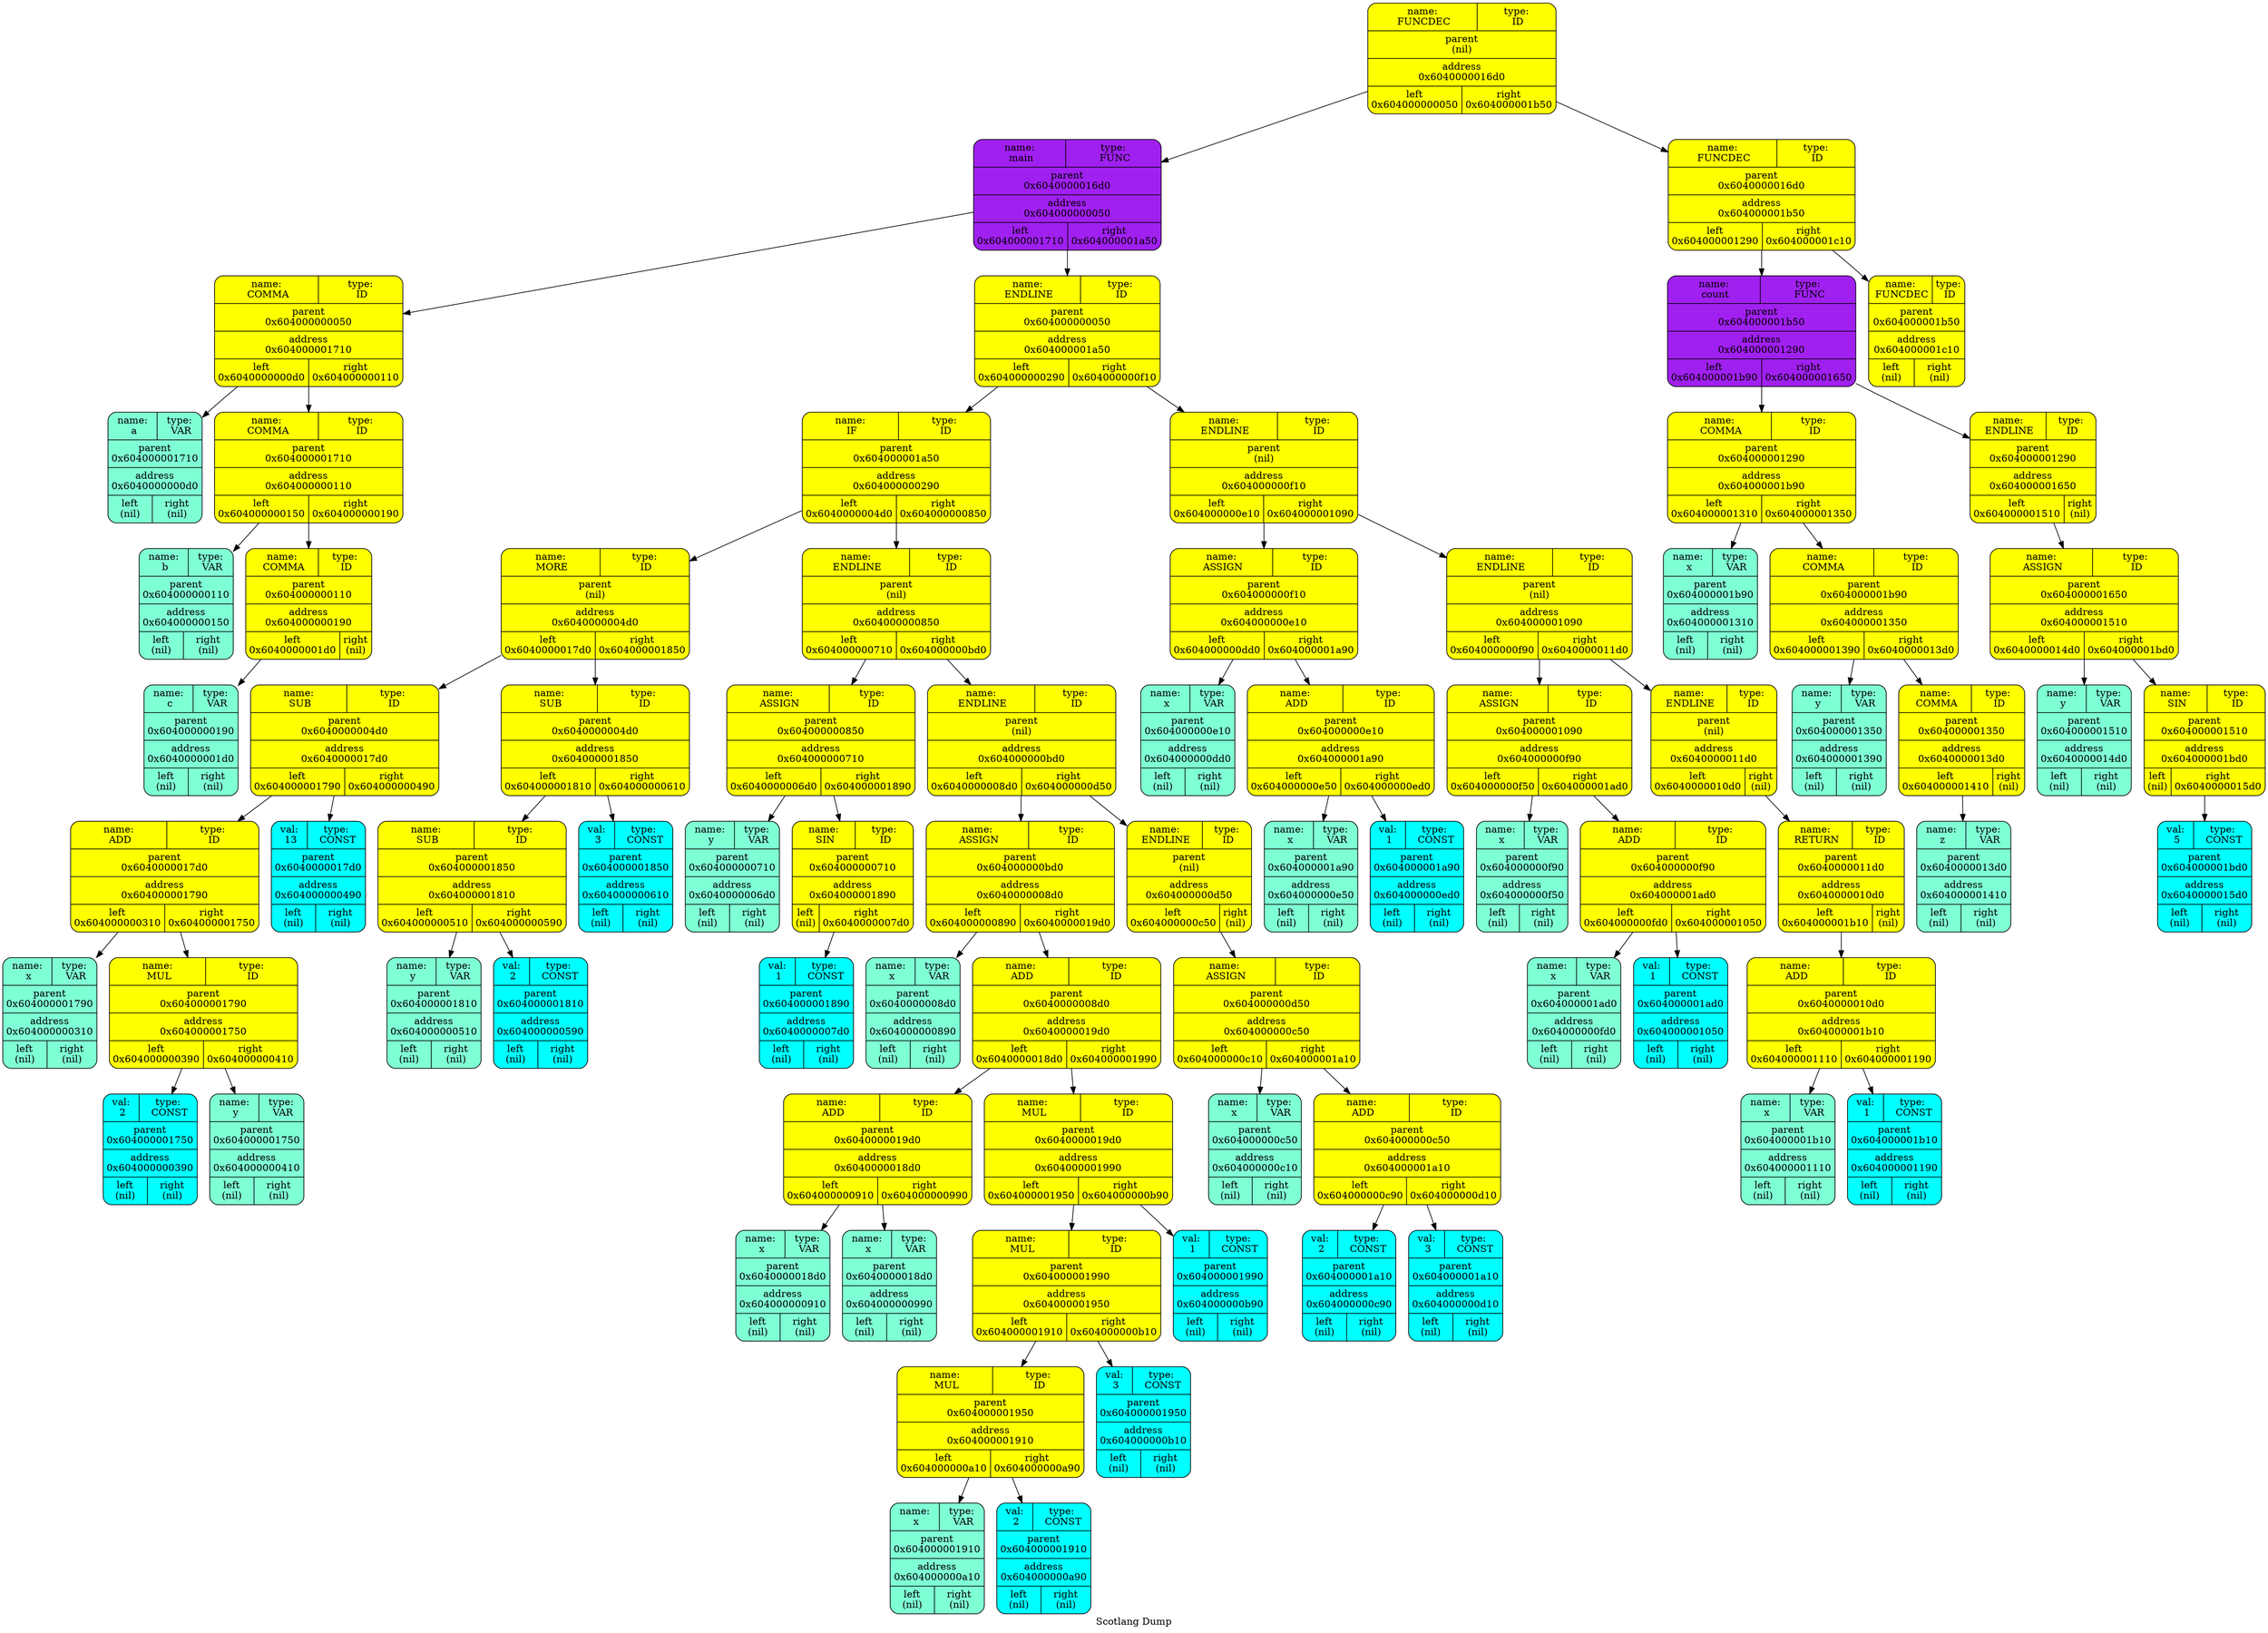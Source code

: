   digraph tree  {
  node[   shape     = "Mrecord",  style     = "filled",  fillcolor = "white",  fontcolor = "#000000",  margin    = "0.075"];
  rankdir   = "TB";

  label     = "Scotlang Dump";
"node0" [shape = "Mrecord", label = "{{<left>name:\n FUNCDEC | <right>type:\n ID} | parent\n(nil) | <f0> address\n0x6040000016d0| {<left>left\n0x604000000050 | <right>right\n0x604000001b50\n}}", fillcolor = "yellow"]
"node1" [shape = "Mrecord", label = "{{<left>name:\n main | <right>type:\n FUNC} | parent\n0x6040000016d0 | <f0> address\n0x604000000050| {<left>left\n0x604000001710 | <right>right\n0x604000001a50\n}}", fillcolor = "purple"]
"node2" [shape = "Mrecord", label = "{{<left>name:\n COMMA | <right>type:\n ID} | parent\n0x604000000050 | <f0> address\n0x604000001710| {<left>left\n0x6040000000d0 | <right>right\n0x604000000110\n}}", fillcolor = "yellow"]
"node3" [shape = "Mrecord", label = "{{<left>name:\n a | <right>type:\n VAR} | parent\n0x604000001710 | <f0> address\n0x6040000000d0| {<left>left\n(nil) | <right>right\n(nil)\n}}", fillcolor = "aquamarine"]
"node2" -> "node3"
"node4" [shape = "Mrecord", label = "{{<left>name:\n COMMA | <right>type:\n ID} | parent\n0x604000001710 | <f0> address\n0x604000000110| {<left>left\n0x604000000150 | <right>right\n0x604000000190\n}}", fillcolor = "yellow"]
"node5" [shape = "Mrecord", label = "{{<left>name:\n b | <right>type:\n VAR} | parent\n0x604000000110 | <f0> address\n0x604000000150| {<left>left\n(nil) | <right>right\n(nil)\n}}", fillcolor = "aquamarine"]
"node4" -> "node5"
"node6" [shape = "Mrecord", label = "{{<left>name:\n COMMA | <right>type:\n ID} | parent\n0x604000000110 | <f0> address\n0x604000000190| {<left>left\n0x6040000001d0 | <right>right\n(nil)\n}}", fillcolor = "yellow"]
"node7" [shape = "Mrecord", label = "{{<left>name:\n c | <right>type:\n VAR} | parent\n0x604000000190 | <f0> address\n0x6040000001d0| {<left>left\n(nil) | <right>right\n(nil)\n}}", fillcolor = "aquamarine"]
"node6" -> "node7"
"node4" -> "node6"
"node2" -> "node4"
"node1" -> "node2"
"node8" [shape = "Mrecord", label = "{{<left>name:\n ENDLINE | <right>type:\n ID} | parent\n0x604000000050 | <f0> address\n0x604000001a50| {<left>left\n0x604000000290 | <right>right\n0x604000000f10\n}}", fillcolor = "yellow"]
"node9" [shape = "Mrecord", label = "{{<left>name:\n IF | <right>type:\n ID} | parent\n0x604000001a50 | <f0> address\n0x604000000290| {<left>left\n0x6040000004d0 | <right>right\n0x604000000850\n}}", fillcolor = "yellow"]
"node10" [shape = "Mrecord", label = "{{<left>name:\n MORE | <right>type:\n ID} | parent\n(nil) | <f0> address\n0x6040000004d0| {<left>left\n0x6040000017d0 | <right>right\n0x604000001850\n}}", fillcolor = "yellow"]
"node11" [shape = "Mrecord", label = "{{<left>name:\n SUB | <right>type:\n ID} | parent\n0x6040000004d0 | <f0> address\n0x6040000017d0| {<left>left\n0x604000001790 | <right>right\n0x604000000490\n}}", fillcolor = "yellow"]
"node12" [shape = "Mrecord", label = "{{<left>name:\n ADD | <right>type:\n ID} | parent\n0x6040000017d0 | <f0> address\n0x604000001790| {<left>left\n0x604000000310 | <right>right\n0x604000001750\n}}", fillcolor = "yellow"]
"node13" [shape = "Mrecord", label = "{{<left>name:\n x | <right>type:\n VAR} | parent\n0x604000001790 | <f0> address\n0x604000000310| {<left>left\n(nil) | <right>right\n(nil)\n}}", fillcolor = "aquamarine"]
"node12" -> "node13"
"node14" [shape = "Mrecord", label = "{{<left>name:\n MUL | <right>type:\n ID} | parent\n0x604000001790 | <f0> address\n0x604000001750| {<left>left\n0x604000000390 | <right>right\n0x604000000410\n}}", fillcolor = "yellow"]
"node15" [shape = "Mrecord", label = "{{<left>val:\n 2 | <right>type:\n CONST} | parent\n0x604000001750 | <f0> address\n0x604000000390| {<left>left\n(nil) | <right>right\n(nil)\n}}", fillcolor = "aqua"]
"node14" -> "node15"
"node16" [shape = "Mrecord", label = "{{<left>name:\n y | <right>type:\n VAR} | parent\n0x604000001750 | <f0> address\n0x604000000410| {<left>left\n(nil) | <right>right\n(nil)\n}}", fillcolor = "aquamarine"]
"node14" -> "node16"
"node12" -> "node14"
"node11" -> "node12"
"node17" [shape = "Mrecord", label = "{{<left>val:\n 13 | <right>type:\n CONST} | parent\n0x6040000017d0 | <f0> address\n0x604000000490| {<left>left\n(nil) | <right>right\n(nil)\n}}", fillcolor = "aqua"]
"node11" -> "node17"
"node10" -> "node11"
"node18" [shape = "Mrecord", label = "{{<left>name:\n SUB | <right>type:\n ID} | parent\n0x6040000004d0 | <f0> address\n0x604000001850| {<left>left\n0x604000001810 | <right>right\n0x604000000610\n}}", fillcolor = "yellow"]
"node19" [shape = "Mrecord", label = "{{<left>name:\n SUB | <right>type:\n ID} | parent\n0x604000001850 | <f0> address\n0x604000001810| {<left>left\n0x604000000510 | <right>right\n0x604000000590\n}}", fillcolor = "yellow"]
"node20" [shape = "Mrecord", label = "{{<left>name:\n y | <right>type:\n VAR} | parent\n0x604000001810 | <f0> address\n0x604000000510| {<left>left\n(nil) | <right>right\n(nil)\n}}", fillcolor = "aquamarine"]
"node19" -> "node20"
"node21" [shape = "Mrecord", label = "{{<left>val:\n 2 | <right>type:\n CONST} | parent\n0x604000001810 | <f0> address\n0x604000000590| {<left>left\n(nil) | <right>right\n(nil)\n}}", fillcolor = "aqua"]
"node19" -> "node21"
"node18" -> "node19"
"node22" [shape = "Mrecord", label = "{{<left>val:\n 3 | <right>type:\n CONST} | parent\n0x604000001850 | <f0> address\n0x604000000610| {<left>left\n(nil) | <right>right\n(nil)\n}}", fillcolor = "aqua"]
"node18" -> "node22"
"node10" -> "node18"
"node9" -> "node10"
"node23" [shape = "Mrecord", label = "{{<left>name:\n ENDLINE | <right>type:\n ID} | parent\n(nil) | <f0> address\n0x604000000850| {<left>left\n0x604000000710 | <right>right\n0x604000000bd0\n}}", fillcolor = "yellow"]
"node24" [shape = "Mrecord", label = "{{<left>name:\n ASSIGN | <right>type:\n ID} | parent\n0x604000000850 | <f0> address\n0x604000000710| {<left>left\n0x6040000006d0 | <right>right\n0x604000001890\n}}", fillcolor = "yellow"]
"node25" [shape = "Mrecord", label = "{{<left>name:\n y | <right>type:\n VAR} | parent\n0x604000000710 | <f0> address\n0x6040000006d0| {<left>left\n(nil) | <right>right\n(nil)\n}}", fillcolor = "aquamarine"]
"node24" -> "node25"
"node26" [shape = "Mrecord", label = "{{<left>name:\n SIN | <right>type:\n ID} | parent\n0x604000000710 | <f0> address\n0x604000001890| {<left>left\n(nil) | <right>right\n0x6040000007d0\n}}", fillcolor = "yellow"]
"node27" [shape = "Mrecord", label = "{{<left>val:\n 1 | <right>type:\n CONST} | parent\n0x604000001890 | <f0> address\n0x6040000007d0| {<left>left\n(nil) | <right>right\n(nil)\n}}", fillcolor = "aqua"]
"node26" -> "node27"
"node24" -> "node26"
"node23" -> "node24"
"node28" [shape = "Mrecord", label = "{{<left>name:\n ENDLINE | <right>type:\n ID} | parent\n(nil) | <f0> address\n0x604000000bd0| {<left>left\n0x6040000008d0 | <right>right\n0x604000000d50\n}}", fillcolor = "yellow"]
"node29" [shape = "Mrecord", label = "{{<left>name:\n ASSIGN | <right>type:\n ID} | parent\n0x604000000bd0 | <f0> address\n0x6040000008d0| {<left>left\n0x604000000890 | <right>right\n0x6040000019d0\n}}", fillcolor = "yellow"]
"node30" [shape = "Mrecord", label = "{{<left>name:\n x | <right>type:\n VAR} | parent\n0x6040000008d0 | <f0> address\n0x604000000890| {<left>left\n(nil) | <right>right\n(nil)\n}}", fillcolor = "aquamarine"]
"node29" -> "node30"
"node31" [shape = "Mrecord", label = "{{<left>name:\n ADD | <right>type:\n ID} | parent\n0x6040000008d0 | <f0> address\n0x6040000019d0| {<left>left\n0x6040000018d0 | <right>right\n0x604000001990\n}}", fillcolor = "yellow"]
"node32" [shape = "Mrecord", label = "{{<left>name:\n ADD | <right>type:\n ID} | parent\n0x6040000019d0 | <f0> address\n0x6040000018d0| {<left>left\n0x604000000910 | <right>right\n0x604000000990\n}}", fillcolor = "yellow"]
"node33" [shape = "Mrecord", label = "{{<left>name:\n x | <right>type:\n VAR} | parent\n0x6040000018d0 | <f0> address\n0x604000000910| {<left>left\n(nil) | <right>right\n(nil)\n}}", fillcolor = "aquamarine"]
"node32" -> "node33"
"node34" [shape = "Mrecord", label = "{{<left>name:\n x | <right>type:\n VAR} | parent\n0x6040000018d0 | <f0> address\n0x604000000990| {<left>left\n(nil) | <right>right\n(nil)\n}}", fillcolor = "aquamarine"]
"node32" -> "node34"
"node31" -> "node32"
"node35" [shape = "Mrecord", label = "{{<left>name:\n MUL | <right>type:\n ID} | parent\n0x6040000019d0 | <f0> address\n0x604000001990| {<left>left\n0x604000001950 | <right>right\n0x604000000b90\n}}", fillcolor = "yellow"]
"node36" [shape = "Mrecord", label = "{{<left>name:\n MUL | <right>type:\n ID} | parent\n0x604000001990 | <f0> address\n0x604000001950| {<left>left\n0x604000001910 | <right>right\n0x604000000b10\n}}", fillcolor = "yellow"]
"node37" [shape = "Mrecord", label = "{{<left>name:\n MUL | <right>type:\n ID} | parent\n0x604000001950 | <f0> address\n0x604000001910| {<left>left\n0x604000000a10 | <right>right\n0x604000000a90\n}}", fillcolor = "yellow"]
"node38" [shape = "Mrecord", label = "{{<left>name:\n x | <right>type:\n VAR} | parent\n0x604000001910 | <f0> address\n0x604000000a10| {<left>left\n(nil) | <right>right\n(nil)\n}}", fillcolor = "aquamarine"]
"node37" -> "node38"
"node39" [shape = "Mrecord", label = "{{<left>val:\n 2 | <right>type:\n CONST} | parent\n0x604000001910 | <f0> address\n0x604000000a90| {<left>left\n(nil) | <right>right\n(nil)\n}}", fillcolor = "aqua"]
"node37" -> "node39"
"node36" -> "node37"
"node40" [shape = "Mrecord", label = "{{<left>val:\n 3 | <right>type:\n CONST} | parent\n0x604000001950 | <f0> address\n0x604000000b10| {<left>left\n(nil) | <right>right\n(nil)\n}}", fillcolor = "aqua"]
"node36" -> "node40"
"node35" -> "node36"
"node41" [shape = "Mrecord", label = "{{<left>val:\n 1 | <right>type:\n CONST} | parent\n0x604000001990 | <f0> address\n0x604000000b90| {<left>left\n(nil) | <right>right\n(nil)\n}}", fillcolor = "aqua"]
"node35" -> "node41"
"node31" -> "node35"
"node29" -> "node31"
"node28" -> "node29"
"node42" [shape = "Mrecord", label = "{{<left>name:\n ENDLINE | <right>type:\n ID} | parent\n(nil) | <f0> address\n0x604000000d50| {<left>left\n0x604000000c50 | <right>right\n(nil)\n}}", fillcolor = "yellow"]
"node43" [shape = "Mrecord", label = "{{<left>name:\n ASSIGN | <right>type:\n ID} | parent\n0x604000000d50 | <f0> address\n0x604000000c50| {<left>left\n0x604000000c10 | <right>right\n0x604000001a10\n}}", fillcolor = "yellow"]
"node44" [shape = "Mrecord", label = "{{<left>name:\n x | <right>type:\n VAR} | parent\n0x604000000c50 | <f0> address\n0x604000000c10| {<left>left\n(nil) | <right>right\n(nil)\n}}", fillcolor = "aquamarine"]
"node43" -> "node44"
"node45" [shape = "Mrecord", label = "{{<left>name:\n ADD | <right>type:\n ID} | parent\n0x604000000c50 | <f0> address\n0x604000001a10| {<left>left\n0x604000000c90 | <right>right\n0x604000000d10\n}}", fillcolor = "yellow"]
"node46" [shape = "Mrecord", label = "{{<left>val:\n 2 | <right>type:\n CONST} | parent\n0x604000001a10 | <f0> address\n0x604000000c90| {<left>left\n(nil) | <right>right\n(nil)\n}}", fillcolor = "aqua"]
"node45" -> "node46"
"node47" [shape = "Mrecord", label = "{{<left>val:\n 3 | <right>type:\n CONST} | parent\n0x604000001a10 | <f0> address\n0x604000000d10| {<left>left\n(nil) | <right>right\n(nil)\n}}", fillcolor = "aqua"]
"node45" -> "node47"
"node43" -> "node45"
"node42" -> "node43"
"node28" -> "node42"
"node23" -> "node28"
"node9" -> "node23"
"node8" -> "node9"
"node48" [shape = "Mrecord", label = "{{<left>name:\n ENDLINE | <right>type:\n ID} | parent\n(nil) | <f0> address\n0x604000000f10| {<left>left\n0x604000000e10 | <right>right\n0x604000001090\n}}", fillcolor = "yellow"]
"node49" [shape = "Mrecord", label = "{{<left>name:\n ASSIGN | <right>type:\n ID} | parent\n0x604000000f10 | <f0> address\n0x604000000e10| {<left>left\n0x604000000dd0 | <right>right\n0x604000001a90\n}}", fillcolor = "yellow"]
"node50" [shape = "Mrecord", label = "{{<left>name:\n x | <right>type:\n VAR} | parent\n0x604000000e10 | <f0> address\n0x604000000dd0| {<left>left\n(nil) | <right>right\n(nil)\n}}", fillcolor = "aquamarine"]
"node49" -> "node50"
"node51" [shape = "Mrecord", label = "{{<left>name:\n ADD | <right>type:\n ID} | parent\n0x604000000e10 | <f0> address\n0x604000001a90| {<left>left\n0x604000000e50 | <right>right\n0x604000000ed0\n}}", fillcolor = "yellow"]
"node52" [shape = "Mrecord", label = "{{<left>name:\n x | <right>type:\n VAR} | parent\n0x604000001a90 | <f0> address\n0x604000000e50| {<left>left\n(nil) | <right>right\n(nil)\n}}", fillcolor = "aquamarine"]
"node51" -> "node52"
"node53" [shape = "Mrecord", label = "{{<left>val:\n 1 | <right>type:\n CONST} | parent\n0x604000001a90 | <f0> address\n0x604000000ed0| {<left>left\n(nil) | <right>right\n(nil)\n}}", fillcolor = "aqua"]
"node51" -> "node53"
"node49" -> "node51"
"node48" -> "node49"
"node54" [shape = "Mrecord", label = "{{<left>name:\n ENDLINE | <right>type:\n ID} | parent\n(nil) | <f0> address\n0x604000001090| {<left>left\n0x604000000f90 | <right>right\n0x6040000011d0\n}}", fillcolor = "yellow"]
"node55" [shape = "Mrecord", label = "{{<left>name:\n ASSIGN | <right>type:\n ID} | parent\n0x604000001090 | <f0> address\n0x604000000f90| {<left>left\n0x604000000f50 | <right>right\n0x604000001ad0\n}}", fillcolor = "yellow"]
"node56" [shape = "Mrecord", label = "{{<left>name:\n x | <right>type:\n VAR} | parent\n0x604000000f90 | <f0> address\n0x604000000f50| {<left>left\n(nil) | <right>right\n(nil)\n}}", fillcolor = "aquamarine"]
"node55" -> "node56"
"node57" [shape = "Mrecord", label = "{{<left>name:\n ADD | <right>type:\n ID} | parent\n0x604000000f90 | <f0> address\n0x604000001ad0| {<left>left\n0x604000000fd0 | <right>right\n0x604000001050\n}}", fillcolor = "yellow"]
"node58" [shape = "Mrecord", label = "{{<left>name:\n x | <right>type:\n VAR} | parent\n0x604000001ad0 | <f0> address\n0x604000000fd0| {<left>left\n(nil) | <right>right\n(nil)\n}}", fillcolor = "aquamarine"]
"node57" -> "node58"
"node59" [shape = "Mrecord", label = "{{<left>val:\n 1 | <right>type:\n CONST} | parent\n0x604000001ad0 | <f0> address\n0x604000001050| {<left>left\n(nil) | <right>right\n(nil)\n}}", fillcolor = "aqua"]
"node57" -> "node59"
"node55" -> "node57"
"node54" -> "node55"
"node60" [shape = "Mrecord", label = "{{<left>name:\n ENDLINE | <right>type:\n ID} | parent\n(nil) | <f0> address\n0x6040000011d0| {<left>left\n0x6040000010d0 | <right>right\n(nil)\n}}", fillcolor = "yellow"]
"node61" [shape = "Mrecord", label = "{{<left>name:\n RETURN | <right>type:\n ID} | parent\n0x6040000011d0 | <f0> address\n0x6040000010d0| {<left>left\n0x604000001b10 | <right>right\n(nil)\n}}", fillcolor = "yellow"]
"node62" [shape = "Mrecord", label = "{{<left>name:\n ADD | <right>type:\n ID} | parent\n0x6040000010d0 | <f0> address\n0x604000001b10| {<left>left\n0x604000001110 | <right>right\n0x604000001190\n}}", fillcolor = "yellow"]
"node63" [shape = "Mrecord", label = "{{<left>name:\n x | <right>type:\n VAR} | parent\n0x604000001b10 | <f0> address\n0x604000001110| {<left>left\n(nil) | <right>right\n(nil)\n}}", fillcolor = "aquamarine"]
"node62" -> "node63"
"node64" [shape = "Mrecord", label = "{{<left>val:\n 1 | <right>type:\n CONST} | parent\n0x604000001b10 | <f0> address\n0x604000001190| {<left>left\n(nil) | <right>right\n(nil)\n}}", fillcolor = "aqua"]
"node62" -> "node64"
"node61" -> "node62"
"node60" -> "node61"
"node54" -> "node60"
"node48" -> "node54"
"node8" -> "node48"
"node1" -> "node8"
"node0" -> "node1"
"node65" [shape = "Mrecord", label = "{{<left>name:\n FUNCDEC | <right>type:\n ID} | parent\n0x6040000016d0 | <f0> address\n0x604000001b50| {<left>left\n0x604000001290 | <right>right\n0x604000001c10\n}}", fillcolor = "yellow"]
"node66" [shape = "Mrecord", label = "{{<left>name:\n count | <right>type:\n FUNC} | parent\n0x604000001b50 | <f0> address\n0x604000001290| {<left>left\n0x604000001b90 | <right>right\n0x604000001650\n}}", fillcolor = "purple"]
"node67" [shape = "Mrecord", label = "{{<left>name:\n COMMA | <right>type:\n ID} | parent\n0x604000001290 | <f0> address\n0x604000001b90| {<left>left\n0x604000001310 | <right>right\n0x604000001350\n}}", fillcolor = "yellow"]
"node68" [shape = "Mrecord", label = "{{<left>name:\n x | <right>type:\n VAR} | parent\n0x604000001b90 | <f0> address\n0x604000001310| {<left>left\n(nil) | <right>right\n(nil)\n}}", fillcolor = "aquamarine"]
"node67" -> "node68"
"node69" [shape = "Mrecord", label = "{{<left>name:\n COMMA | <right>type:\n ID} | parent\n0x604000001b90 | <f0> address\n0x604000001350| {<left>left\n0x604000001390 | <right>right\n0x6040000013d0\n}}", fillcolor = "yellow"]
"node70" [shape = "Mrecord", label = "{{<left>name:\n y | <right>type:\n VAR} | parent\n0x604000001350 | <f0> address\n0x604000001390| {<left>left\n(nil) | <right>right\n(nil)\n}}", fillcolor = "aquamarine"]
"node69" -> "node70"
"node71" [shape = "Mrecord", label = "{{<left>name:\n COMMA | <right>type:\n ID} | parent\n0x604000001350 | <f0> address\n0x6040000013d0| {<left>left\n0x604000001410 | <right>right\n(nil)\n}}", fillcolor = "yellow"]
"node72" [shape = "Mrecord", label = "{{<left>name:\n z | <right>type:\n VAR} | parent\n0x6040000013d0 | <f0> address\n0x604000001410| {<left>left\n(nil) | <right>right\n(nil)\n}}", fillcolor = "aquamarine"]
"node71" -> "node72"
"node69" -> "node71"
"node67" -> "node69"
"node66" -> "node67"
"node73" [shape = "Mrecord", label = "{{<left>name:\n ENDLINE | <right>type:\n ID} | parent\n0x604000001290 | <f0> address\n0x604000001650| {<left>left\n0x604000001510 | <right>right\n(nil)\n}}", fillcolor = "yellow"]
"node74" [shape = "Mrecord", label = "{{<left>name:\n ASSIGN | <right>type:\n ID} | parent\n0x604000001650 | <f0> address\n0x604000001510| {<left>left\n0x6040000014d0 | <right>right\n0x604000001bd0\n}}", fillcolor = "yellow"]
"node75" [shape = "Mrecord", label = "{{<left>name:\n y | <right>type:\n VAR} | parent\n0x604000001510 | <f0> address\n0x6040000014d0| {<left>left\n(nil) | <right>right\n(nil)\n}}", fillcolor = "aquamarine"]
"node74" -> "node75"
"node76" [shape = "Mrecord", label = "{{<left>name:\n SIN | <right>type:\n ID} | parent\n0x604000001510 | <f0> address\n0x604000001bd0| {<left>left\n(nil) | <right>right\n0x6040000015d0\n}}", fillcolor = "yellow"]
"node77" [shape = "Mrecord", label = "{{<left>val:\n 5 | <right>type:\n CONST} | parent\n0x604000001bd0 | <f0> address\n0x6040000015d0| {<left>left\n(nil) | <right>right\n(nil)\n}}", fillcolor = "aqua"]
"node76" -> "node77"
"node74" -> "node76"
"node73" -> "node74"
"node66" -> "node73"
"node65" -> "node66"
"node78" [shape = "Mrecord", label = "{{<left>name:\n FUNCDEC | <right>type:\n ID} | parent\n0x604000001b50 | <f0> address\n0x604000001c10| {<left>left\n(nil) | <right>right\n(nil)\n}}", fillcolor = "yellow"]
"node65" -> "node78"
"node0" -> "node65"
  }